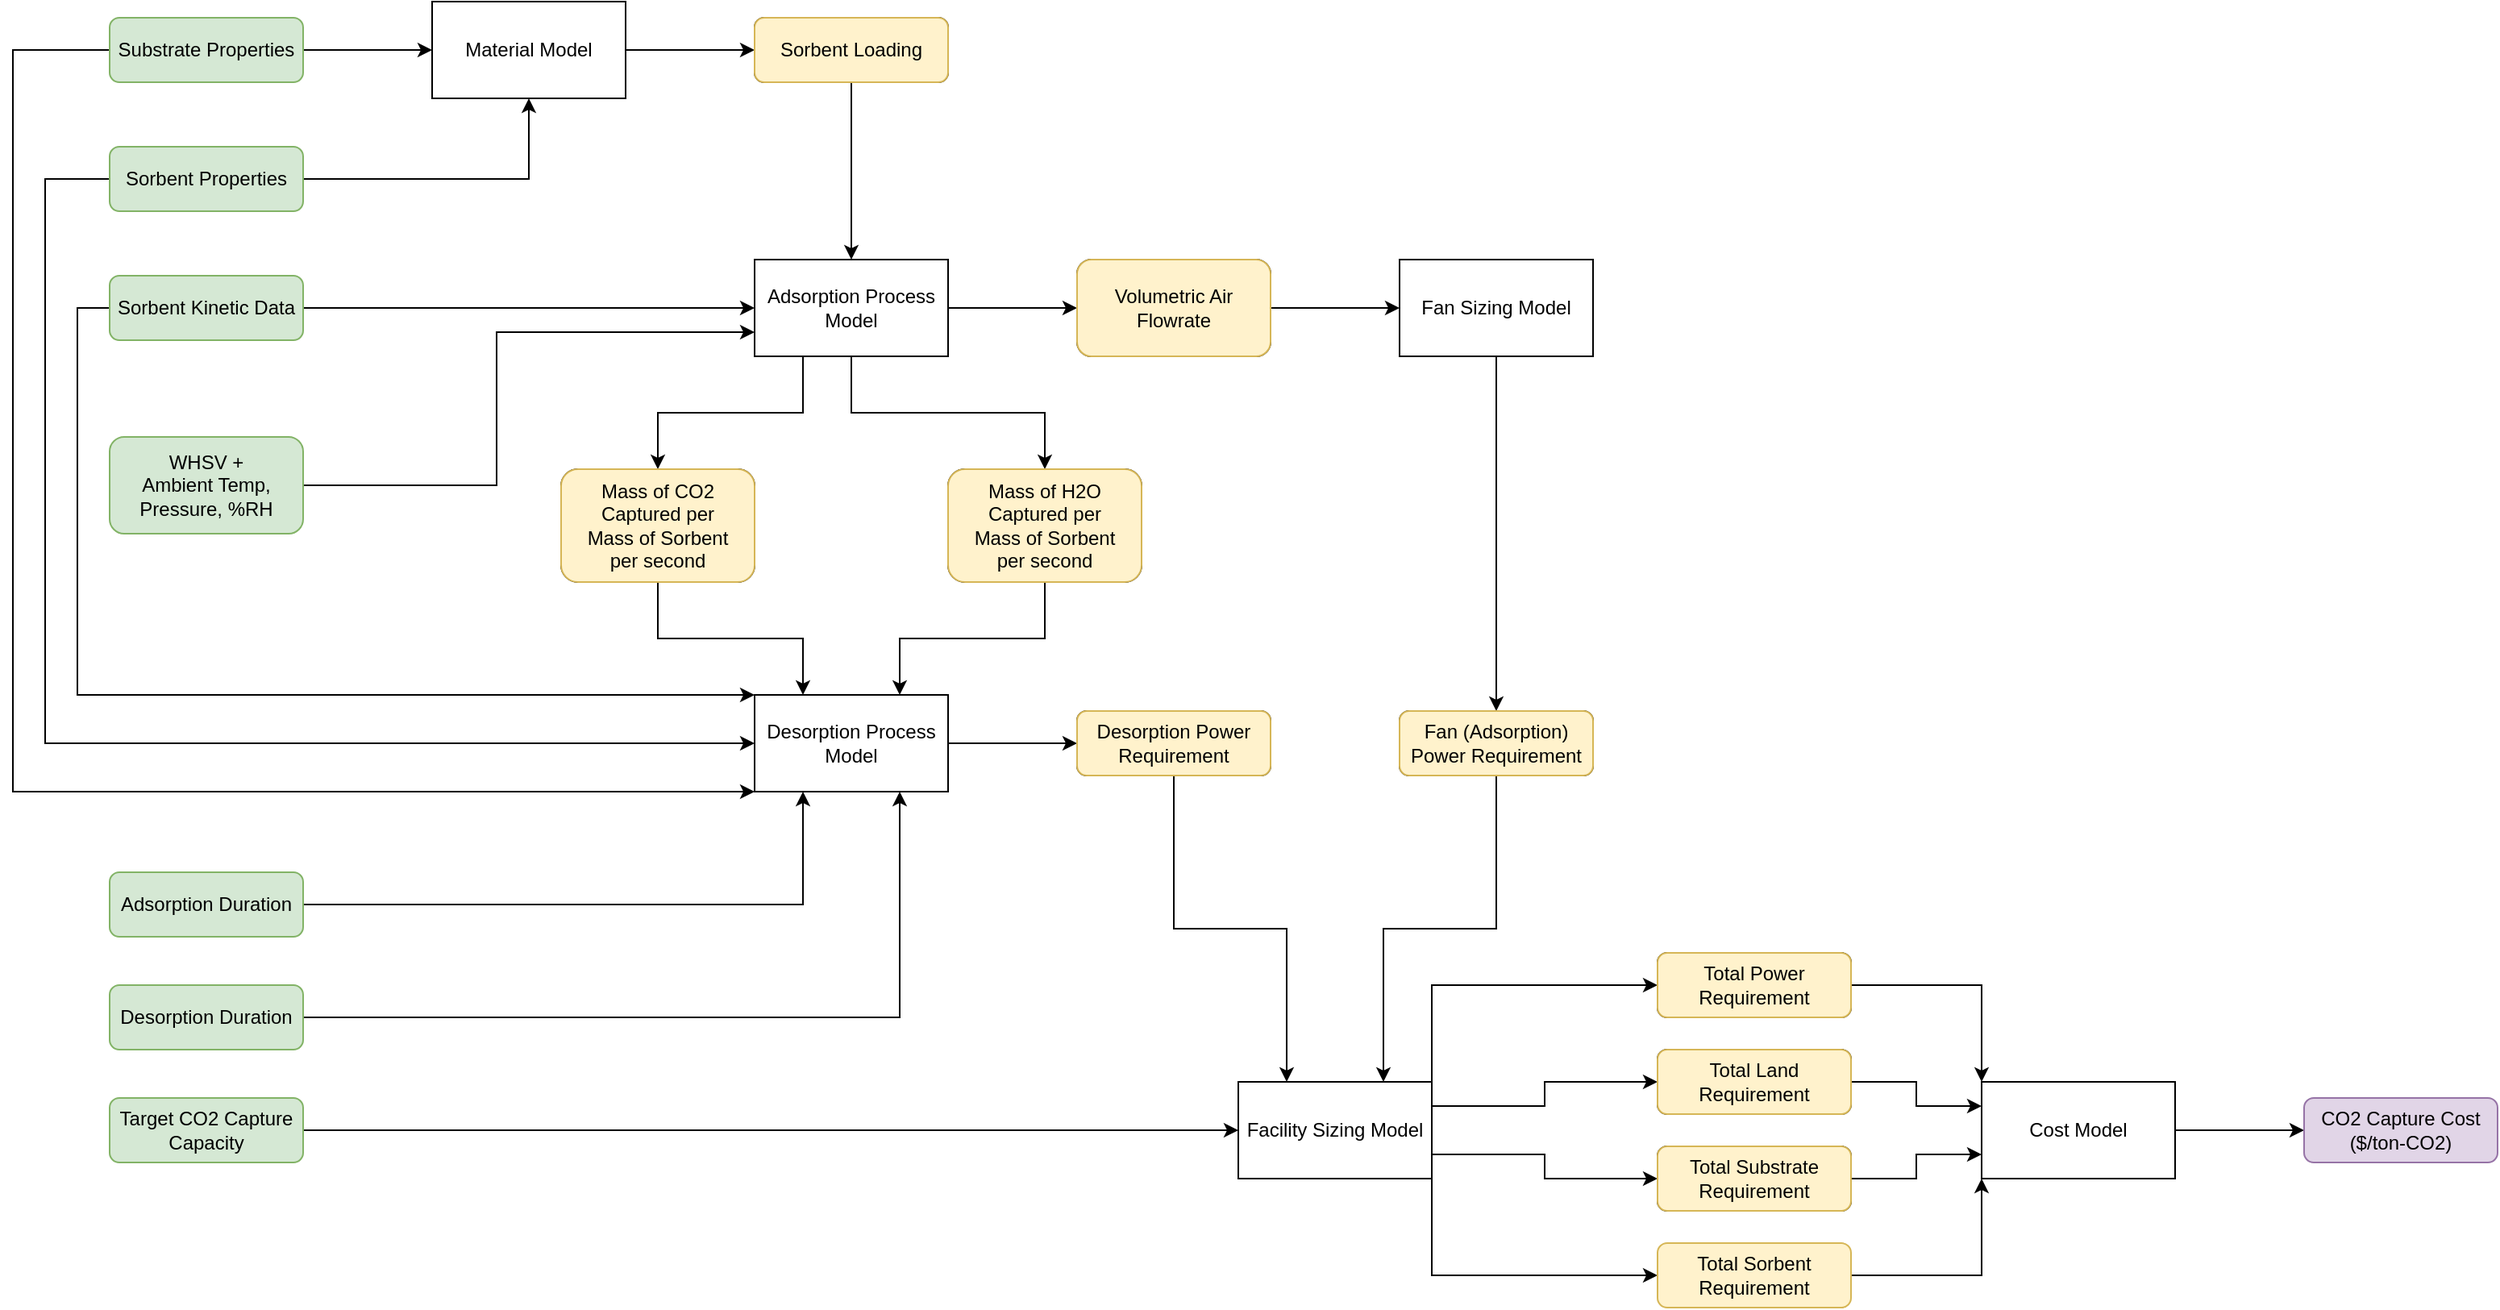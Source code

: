 <mxfile version="21.5.0" type="device">
  <diagram id="C5RBs43oDa-KdzZeNtuy" name="Page-1">
    <mxGraphModel dx="2049" dy="1161" grid="1" gridSize="10" guides="1" tooltips="1" connect="1" arrows="1" fold="1" page="1" pageScale="1" pageWidth="827" pageHeight="1169" math="0" shadow="0">
      <root>
        <mxCell id="WIyWlLk6GJQsqaUBKTNV-0" />
        <mxCell id="WIyWlLk6GJQsqaUBKTNV-1" parent="WIyWlLk6GJQsqaUBKTNV-0" />
        <mxCell id="j1oIZkLDXcbXCa4PP6Nt-3" style="edgeStyle=orthogonalEdgeStyle;rounded=0;orthogonalLoop=1;jettySize=auto;html=1;entryX=0.5;entryY=1;entryDx=0;entryDy=0;" parent="WIyWlLk6GJQsqaUBKTNV-1" source="WIyWlLk6GJQsqaUBKTNV-3" target="j1oIZkLDXcbXCa4PP6Nt-1" edge="1">
          <mxGeometry relative="1" as="geometry" />
        </mxCell>
        <mxCell id="ixq6upu9iqTh1Wx-Dlpp-12" style="edgeStyle=orthogonalEdgeStyle;rounded=0;orthogonalLoop=1;jettySize=auto;html=1;exitX=0;exitY=0.5;exitDx=0;exitDy=0;entryX=0;entryY=0.5;entryDx=0;entryDy=0;" edge="1" parent="WIyWlLk6GJQsqaUBKTNV-1" source="WIyWlLk6GJQsqaUBKTNV-3" target="ixq6upu9iqTh1Wx-Dlpp-3">
          <mxGeometry relative="1" as="geometry">
            <Array as="points">
              <mxPoint x="40" y="180" />
              <mxPoint x="40" y="530" />
            </Array>
          </mxGeometry>
        </mxCell>
        <mxCell id="WIyWlLk6GJQsqaUBKTNV-3" value="Sorbent Properties" style="rounded=1;whiteSpace=wrap;html=1;fontSize=12;glass=0;strokeWidth=1;shadow=0;fillColor=#d5e8d4;strokeColor=#82b366;" parent="WIyWlLk6GJQsqaUBKTNV-1" vertex="1">
          <mxGeometry x="80" y="160" width="120" height="40" as="geometry" />
        </mxCell>
        <mxCell id="j1oIZkLDXcbXCa4PP6Nt-2" value="" style="edgeStyle=orthogonalEdgeStyle;rounded=0;orthogonalLoop=1;jettySize=auto;html=1;" parent="WIyWlLk6GJQsqaUBKTNV-1" source="j1oIZkLDXcbXCa4PP6Nt-0" target="j1oIZkLDXcbXCa4PP6Nt-1" edge="1">
          <mxGeometry relative="1" as="geometry" />
        </mxCell>
        <mxCell id="ixq6upu9iqTh1Wx-Dlpp-13" style="edgeStyle=orthogonalEdgeStyle;rounded=0;orthogonalLoop=1;jettySize=auto;html=1;exitX=0;exitY=0.5;exitDx=0;exitDy=0;entryX=0;entryY=1;entryDx=0;entryDy=0;" edge="1" parent="WIyWlLk6GJQsqaUBKTNV-1" source="j1oIZkLDXcbXCa4PP6Nt-0" target="ixq6upu9iqTh1Wx-Dlpp-3">
          <mxGeometry relative="1" as="geometry">
            <Array as="points">
              <mxPoint x="20" y="100" />
              <mxPoint x="20" y="560" />
            </Array>
          </mxGeometry>
        </mxCell>
        <mxCell id="j1oIZkLDXcbXCa4PP6Nt-0" value="Substrate Properties" style="rounded=1;whiteSpace=wrap;html=1;fontSize=12;glass=0;strokeWidth=1;shadow=0;fillColor=#d5e8d4;strokeColor=#82b366;" parent="WIyWlLk6GJQsqaUBKTNV-1" vertex="1">
          <mxGeometry x="80" y="80" width="120" height="40" as="geometry" />
        </mxCell>
        <mxCell id="j1oIZkLDXcbXCa4PP6Nt-10" style="edgeStyle=orthogonalEdgeStyle;rounded=0;orthogonalLoop=1;jettySize=auto;html=1;entryX=0;entryY=0.5;entryDx=0;entryDy=0;" parent="WIyWlLk6GJQsqaUBKTNV-1" source="j1oIZkLDXcbXCa4PP6Nt-1" target="j1oIZkLDXcbXCa4PP6Nt-9" edge="1">
          <mxGeometry relative="1" as="geometry" />
        </mxCell>
        <mxCell id="j1oIZkLDXcbXCa4PP6Nt-1" value="Material Model" style="whiteSpace=wrap;html=1;rounded=0;glass=0;strokeWidth=1;shadow=0;" parent="WIyWlLk6GJQsqaUBKTNV-1" vertex="1">
          <mxGeometry x="280" y="70" width="120" height="60" as="geometry" />
        </mxCell>
        <mxCell id="j1oIZkLDXcbXCa4PP6Nt-13" style="edgeStyle=orthogonalEdgeStyle;rounded=0;orthogonalLoop=1;jettySize=auto;html=1;entryX=0;entryY=0.5;entryDx=0;entryDy=0;" parent="WIyWlLk6GJQsqaUBKTNV-1" source="j1oIZkLDXcbXCa4PP6Nt-4" target="j1oIZkLDXcbXCa4PP6Nt-11" edge="1">
          <mxGeometry relative="1" as="geometry" />
        </mxCell>
        <mxCell id="ixq6upu9iqTh1Wx-Dlpp-11" style="edgeStyle=orthogonalEdgeStyle;rounded=0;orthogonalLoop=1;jettySize=auto;html=1;exitX=0;exitY=0.5;exitDx=0;exitDy=0;entryX=0;entryY=0;entryDx=0;entryDy=0;" edge="1" parent="WIyWlLk6GJQsqaUBKTNV-1" source="j1oIZkLDXcbXCa4PP6Nt-4" target="ixq6upu9iqTh1Wx-Dlpp-3">
          <mxGeometry relative="1" as="geometry">
            <Array as="points">
              <mxPoint x="60" y="260" />
              <mxPoint x="60" y="500" />
            </Array>
          </mxGeometry>
        </mxCell>
        <mxCell id="j1oIZkLDXcbXCa4PP6Nt-4" value="Sorbent Kinetic Data" style="rounded=1;whiteSpace=wrap;html=1;fontSize=12;glass=0;strokeWidth=1;shadow=0;fillColor=#d5e8d4;strokeColor=#82b366;" parent="WIyWlLk6GJQsqaUBKTNV-1" vertex="1">
          <mxGeometry x="80" y="240" width="120" height="40" as="geometry" />
        </mxCell>
        <mxCell id="j1oIZkLDXcbXCa4PP6Nt-12" value="" style="edgeStyle=orthogonalEdgeStyle;rounded=0;orthogonalLoop=1;jettySize=auto;html=1;" parent="WIyWlLk6GJQsqaUBKTNV-1" source="j1oIZkLDXcbXCa4PP6Nt-9" target="j1oIZkLDXcbXCa4PP6Nt-11" edge="1">
          <mxGeometry relative="1" as="geometry" />
        </mxCell>
        <mxCell id="j1oIZkLDXcbXCa4PP6Nt-9" value="Sorbent Loading" style="rounded=1;whiteSpace=wrap;html=1;fontSize=12;glass=0;strokeWidth=1;shadow=0;" parent="WIyWlLk6GJQsqaUBKTNV-1" vertex="1">
          <mxGeometry x="480" y="80" width="120" height="40" as="geometry" />
        </mxCell>
        <mxCell id="j1oIZkLDXcbXCa4PP6Nt-22" value="" style="edgeStyle=orthogonalEdgeStyle;rounded=0;orthogonalLoop=1;jettySize=auto;html=1;" parent="WIyWlLk6GJQsqaUBKTNV-1" source="j1oIZkLDXcbXCa4PP6Nt-11" target="j1oIZkLDXcbXCa4PP6Nt-21" edge="1">
          <mxGeometry relative="1" as="geometry" />
        </mxCell>
        <mxCell id="ixq6upu9iqTh1Wx-Dlpp-8" style="edgeStyle=orthogonalEdgeStyle;rounded=0;orthogonalLoop=1;jettySize=auto;html=1;exitX=0.25;exitY=1;exitDx=0;exitDy=0;entryX=0.5;entryY=0;entryDx=0;entryDy=0;" edge="1" parent="WIyWlLk6GJQsqaUBKTNV-1" source="j1oIZkLDXcbXCa4PP6Nt-11" target="j1oIZkLDXcbXCa4PP6Nt-16">
          <mxGeometry relative="1" as="geometry" />
        </mxCell>
        <mxCell id="ixq6upu9iqTh1Wx-Dlpp-9" style="edgeStyle=orthogonalEdgeStyle;rounded=0;orthogonalLoop=1;jettySize=auto;html=1;exitX=0.5;exitY=1;exitDx=0;exitDy=0;entryX=0.5;entryY=0;entryDx=0;entryDy=0;" edge="1" parent="WIyWlLk6GJQsqaUBKTNV-1" source="j1oIZkLDXcbXCa4PP6Nt-11" target="ixq6upu9iqTh1Wx-Dlpp-0">
          <mxGeometry relative="1" as="geometry" />
        </mxCell>
        <mxCell id="j1oIZkLDXcbXCa4PP6Nt-11" value="Adsorption Process Model" style="whiteSpace=wrap;html=1;rounded=0;glass=0;strokeWidth=1;shadow=0;" parent="WIyWlLk6GJQsqaUBKTNV-1" vertex="1">
          <mxGeometry x="480" y="230" width="120" height="60" as="geometry" />
        </mxCell>
        <mxCell id="ixq6upu9iqTh1Wx-Dlpp-6" style="edgeStyle=orthogonalEdgeStyle;rounded=0;orthogonalLoop=1;jettySize=auto;html=1;exitX=0.5;exitY=1;exitDx=0;exitDy=0;entryX=0.25;entryY=0;entryDx=0;entryDy=0;" edge="1" parent="WIyWlLk6GJQsqaUBKTNV-1" source="j1oIZkLDXcbXCa4PP6Nt-16" target="ixq6upu9iqTh1Wx-Dlpp-3">
          <mxGeometry relative="1" as="geometry" />
        </mxCell>
        <mxCell id="j1oIZkLDXcbXCa4PP6Nt-16" value="Mass of CO2 Captured per &lt;br&gt;Mass of Sorbent &lt;br&gt;per second" style="rounded=1;whiteSpace=wrap;html=1;fontSize=12;glass=0;strokeWidth=1;shadow=0;" parent="WIyWlLk6GJQsqaUBKTNV-1" vertex="1">
          <mxGeometry x="360" y="360" width="120" height="70" as="geometry" />
        </mxCell>
        <mxCell id="j1oIZkLDXcbXCa4PP6Nt-19" style="edgeStyle=orthogonalEdgeStyle;rounded=0;orthogonalLoop=1;jettySize=auto;html=1;entryX=0;entryY=0.75;entryDx=0;entryDy=0;exitX=1;exitY=0.5;exitDx=0;exitDy=0;" parent="WIyWlLk6GJQsqaUBKTNV-1" source="j1oIZkLDXcbXCa4PP6Nt-18" target="j1oIZkLDXcbXCa4PP6Nt-11" edge="1">
          <mxGeometry relative="1" as="geometry">
            <Array as="points">
              <mxPoint x="320" y="370" />
              <mxPoint x="320" y="275" />
            </Array>
          </mxGeometry>
        </mxCell>
        <mxCell id="j1oIZkLDXcbXCa4PP6Nt-18" value="WHSV + &lt;br&gt;Ambient Temp, Pressure, %RH" style="rounded=1;whiteSpace=wrap;html=1;fontSize=12;glass=0;strokeWidth=1;shadow=0;fillColor=#d5e8d4;strokeColor=#82b366;" parent="WIyWlLk6GJQsqaUBKTNV-1" vertex="1">
          <mxGeometry x="80" y="340" width="120" height="60" as="geometry" />
        </mxCell>
        <mxCell id="j1oIZkLDXcbXCa4PP6Nt-24" value="" style="edgeStyle=orthogonalEdgeStyle;rounded=0;orthogonalLoop=1;jettySize=auto;html=1;" parent="WIyWlLk6GJQsqaUBKTNV-1" source="j1oIZkLDXcbXCa4PP6Nt-21" target="j1oIZkLDXcbXCa4PP6Nt-23" edge="1">
          <mxGeometry relative="1" as="geometry" />
        </mxCell>
        <mxCell id="j1oIZkLDXcbXCa4PP6Nt-21" value="Volumetric Air Flowrate" style="whiteSpace=wrap;html=1;rounded=1;glass=0;strokeWidth=1;shadow=0;" parent="WIyWlLk6GJQsqaUBKTNV-1" vertex="1">
          <mxGeometry x="680" y="230" width="120" height="60" as="geometry" />
        </mxCell>
        <mxCell id="j1oIZkLDXcbXCa4PP6Nt-26" value="" style="edgeStyle=orthogonalEdgeStyle;rounded=0;orthogonalLoop=1;jettySize=auto;html=1;" parent="WIyWlLk6GJQsqaUBKTNV-1" source="j1oIZkLDXcbXCa4PP6Nt-23" target="j1oIZkLDXcbXCa4PP6Nt-25" edge="1">
          <mxGeometry relative="1" as="geometry" />
        </mxCell>
        <mxCell id="j1oIZkLDXcbXCa4PP6Nt-23" value="Fan Sizing Model" style="whiteSpace=wrap;html=1;rounded=0;glass=0;strokeWidth=1;shadow=0;" parent="WIyWlLk6GJQsqaUBKTNV-1" vertex="1">
          <mxGeometry x="880" y="230" width="120" height="60" as="geometry" />
        </mxCell>
        <mxCell id="ixq6upu9iqTh1Wx-Dlpp-21" style="edgeStyle=orthogonalEdgeStyle;rounded=0;orthogonalLoop=1;jettySize=auto;html=1;entryX=0.75;entryY=0;entryDx=0;entryDy=0;" edge="1" parent="WIyWlLk6GJQsqaUBKTNV-1" source="j1oIZkLDXcbXCa4PP6Nt-25" target="ixq6upu9iqTh1Wx-Dlpp-18">
          <mxGeometry relative="1" as="geometry" />
        </mxCell>
        <mxCell id="j1oIZkLDXcbXCa4PP6Nt-25" value="Fan (Adsorption) Power Requirement" style="whiteSpace=wrap;html=1;rounded=1;glass=0;strokeWidth=1;shadow=0;" parent="WIyWlLk6GJQsqaUBKTNV-1" vertex="1">
          <mxGeometry x="880" y="510" width="120" height="40" as="geometry" />
        </mxCell>
        <mxCell id="ixq6upu9iqTh1Wx-Dlpp-7" style="edgeStyle=orthogonalEdgeStyle;rounded=0;orthogonalLoop=1;jettySize=auto;html=1;entryX=0.75;entryY=0;entryDx=0;entryDy=0;" edge="1" parent="WIyWlLk6GJQsqaUBKTNV-1" source="ixq6upu9iqTh1Wx-Dlpp-0" target="ixq6upu9iqTh1Wx-Dlpp-3">
          <mxGeometry relative="1" as="geometry" />
        </mxCell>
        <mxCell id="ixq6upu9iqTh1Wx-Dlpp-0" value="Mass of H2O Captured per &lt;br&gt;Mass of Sorbent &lt;br&gt;per second" style="rounded=1;whiteSpace=wrap;html=1;fontSize=12;glass=0;strokeWidth=1;shadow=0;" vertex="1" parent="WIyWlLk6GJQsqaUBKTNV-1">
          <mxGeometry x="600" y="360" width="120" height="70" as="geometry" />
        </mxCell>
        <mxCell id="ixq6upu9iqTh1Wx-Dlpp-4" style="edgeStyle=orthogonalEdgeStyle;rounded=0;orthogonalLoop=1;jettySize=auto;html=1;entryX=0.75;entryY=1;entryDx=0;entryDy=0;exitX=1;exitY=0.5;exitDx=0;exitDy=0;" edge="1" parent="WIyWlLk6GJQsqaUBKTNV-1" source="ixq6upu9iqTh1Wx-Dlpp-2" target="ixq6upu9iqTh1Wx-Dlpp-3">
          <mxGeometry relative="1" as="geometry">
            <Array as="points">
              <mxPoint x="570" y="700" />
            </Array>
          </mxGeometry>
        </mxCell>
        <mxCell id="ixq6upu9iqTh1Wx-Dlpp-2" value="Desorption Duration" style="rounded=1;whiteSpace=wrap;html=1;fontSize=12;glass=0;strokeWidth=1;shadow=0;fillColor=#d5e8d4;strokeColor=#82b366;" vertex="1" parent="WIyWlLk6GJQsqaUBKTNV-1">
          <mxGeometry x="80" y="680" width="120" height="40" as="geometry" />
        </mxCell>
        <mxCell id="ixq6upu9iqTh1Wx-Dlpp-16" value="" style="edgeStyle=orthogonalEdgeStyle;rounded=0;orthogonalLoop=1;jettySize=auto;html=1;" edge="1" parent="WIyWlLk6GJQsqaUBKTNV-1" source="ixq6upu9iqTh1Wx-Dlpp-3" target="ixq6upu9iqTh1Wx-Dlpp-15">
          <mxGeometry relative="1" as="geometry" />
        </mxCell>
        <mxCell id="ixq6upu9iqTh1Wx-Dlpp-3" value="Desorption Process Model" style="whiteSpace=wrap;html=1;rounded=0;glass=0;strokeWidth=1;shadow=0;" vertex="1" parent="WIyWlLk6GJQsqaUBKTNV-1">
          <mxGeometry x="480" y="500" width="120" height="60" as="geometry" />
        </mxCell>
        <mxCell id="ixq6upu9iqTh1Wx-Dlpp-20" style="edgeStyle=orthogonalEdgeStyle;rounded=0;orthogonalLoop=1;jettySize=auto;html=1;exitX=0.5;exitY=1;exitDx=0;exitDy=0;entryX=0.25;entryY=0;entryDx=0;entryDy=0;" edge="1" parent="WIyWlLk6GJQsqaUBKTNV-1" source="ixq6upu9iqTh1Wx-Dlpp-15" target="ixq6upu9iqTh1Wx-Dlpp-18">
          <mxGeometry relative="1" as="geometry" />
        </mxCell>
        <mxCell id="ixq6upu9iqTh1Wx-Dlpp-15" value="Desorption Power Requirement" style="whiteSpace=wrap;html=1;rounded=1;glass=0;strokeWidth=1;shadow=0;" vertex="1" parent="WIyWlLk6GJQsqaUBKTNV-1">
          <mxGeometry x="680" y="510" width="120" height="40" as="geometry" />
        </mxCell>
        <mxCell id="ixq6upu9iqTh1Wx-Dlpp-19" style="edgeStyle=orthogonalEdgeStyle;rounded=0;orthogonalLoop=1;jettySize=auto;html=1;exitX=1;exitY=0.5;exitDx=0;exitDy=0;entryX=0;entryY=0.5;entryDx=0;entryDy=0;" edge="1" parent="WIyWlLk6GJQsqaUBKTNV-1" source="ixq6upu9iqTh1Wx-Dlpp-17" target="ixq6upu9iqTh1Wx-Dlpp-18">
          <mxGeometry relative="1" as="geometry" />
        </mxCell>
        <mxCell id="ixq6upu9iqTh1Wx-Dlpp-17" value="Target CO2 Capture Capacity" style="rounded=1;whiteSpace=wrap;html=1;fontSize=12;glass=0;strokeWidth=1;shadow=0;fillColor=#d5e8d4;strokeColor=#82b366;" vertex="1" parent="WIyWlLk6GJQsqaUBKTNV-1">
          <mxGeometry x="80" y="750" width="120" height="40" as="geometry" />
        </mxCell>
        <mxCell id="ixq6upu9iqTh1Wx-Dlpp-28" style="edgeStyle=orthogonalEdgeStyle;rounded=0;orthogonalLoop=1;jettySize=auto;html=1;exitX=1;exitY=0;exitDx=0;exitDy=0;entryX=0;entryY=0.5;entryDx=0;entryDy=0;" edge="1" parent="WIyWlLk6GJQsqaUBKTNV-1" source="ixq6upu9iqTh1Wx-Dlpp-18" target="ixq6upu9iqTh1Wx-Dlpp-24">
          <mxGeometry relative="1" as="geometry" />
        </mxCell>
        <mxCell id="ixq6upu9iqTh1Wx-Dlpp-29" style="edgeStyle=orthogonalEdgeStyle;rounded=0;orthogonalLoop=1;jettySize=auto;html=1;exitX=1;exitY=0.25;exitDx=0;exitDy=0;entryX=0;entryY=0.5;entryDx=0;entryDy=0;" edge="1" parent="WIyWlLk6GJQsqaUBKTNV-1" source="ixq6upu9iqTh1Wx-Dlpp-18" target="ixq6upu9iqTh1Wx-Dlpp-22">
          <mxGeometry relative="1" as="geometry" />
        </mxCell>
        <mxCell id="ixq6upu9iqTh1Wx-Dlpp-30" style="edgeStyle=orthogonalEdgeStyle;rounded=0;orthogonalLoop=1;jettySize=auto;html=1;exitX=1;exitY=0.75;exitDx=0;exitDy=0;entryX=0;entryY=0.5;entryDx=0;entryDy=0;" edge="1" parent="WIyWlLk6GJQsqaUBKTNV-1" source="ixq6upu9iqTh1Wx-Dlpp-18" target="ixq6upu9iqTh1Wx-Dlpp-26">
          <mxGeometry relative="1" as="geometry" />
        </mxCell>
        <mxCell id="ixq6upu9iqTh1Wx-Dlpp-31" style="edgeStyle=orthogonalEdgeStyle;rounded=0;orthogonalLoop=1;jettySize=auto;html=1;exitX=1;exitY=1;exitDx=0;exitDy=0;entryX=0;entryY=0.5;entryDx=0;entryDy=0;" edge="1" parent="WIyWlLk6GJQsqaUBKTNV-1" source="ixq6upu9iqTh1Wx-Dlpp-18" target="ixq6upu9iqTh1Wx-Dlpp-27">
          <mxGeometry relative="1" as="geometry" />
        </mxCell>
        <mxCell id="ixq6upu9iqTh1Wx-Dlpp-18" value="Facility Sizing Model" style="whiteSpace=wrap;html=1;rounded=0;glass=0;strokeWidth=1;shadow=0;" vertex="1" parent="WIyWlLk6GJQsqaUBKTNV-1">
          <mxGeometry x="780" y="740" width="120" height="60" as="geometry" />
        </mxCell>
        <mxCell id="ixq6upu9iqTh1Wx-Dlpp-33" style="edgeStyle=orthogonalEdgeStyle;rounded=0;orthogonalLoop=1;jettySize=auto;html=1;exitX=1;exitY=0.5;exitDx=0;exitDy=0;entryX=0;entryY=0.25;entryDx=0;entryDy=0;" edge="1" parent="WIyWlLk6GJQsqaUBKTNV-1" source="ixq6upu9iqTh1Wx-Dlpp-22" target="ixq6upu9iqTh1Wx-Dlpp-25">
          <mxGeometry relative="1" as="geometry" />
        </mxCell>
        <mxCell id="ixq6upu9iqTh1Wx-Dlpp-22" value="Total Land Requirement" style="whiteSpace=wrap;html=1;rounded=1;glass=0;strokeWidth=1;shadow=0;" vertex="1" parent="WIyWlLk6GJQsqaUBKTNV-1">
          <mxGeometry x="1040" y="720" width="120" height="40" as="geometry" />
        </mxCell>
        <mxCell id="ixq6upu9iqTh1Wx-Dlpp-32" style="edgeStyle=orthogonalEdgeStyle;rounded=0;orthogonalLoop=1;jettySize=auto;html=1;exitX=1;exitY=0.5;exitDx=0;exitDy=0;entryX=0;entryY=0;entryDx=0;entryDy=0;" edge="1" parent="WIyWlLk6GJQsqaUBKTNV-1" source="ixq6upu9iqTh1Wx-Dlpp-24" target="ixq6upu9iqTh1Wx-Dlpp-25">
          <mxGeometry relative="1" as="geometry" />
        </mxCell>
        <mxCell id="ixq6upu9iqTh1Wx-Dlpp-24" value="Total Power Requirement" style="whiteSpace=wrap;html=1;rounded=1;glass=0;strokeWidth=1;shadow=0;" vertex="1" parent="WIyWlLk6GJQsqaUBKTNV-1">
          <mxGeometry x="1040" y="660" width="120" height="40" as="geometry" />
        </mxCell>
        <mxCell id="ixq6upu9iqTh1Wx-Dlpp-38" value="" style="edgeStyle=orthogonalEdgeStyle;rounded=0;orthogonalLoop=1;jettySize=auto;html=1;" edge="1" parent="WIyWlLk6GJQsqaUBKTNV-1" source="ixq6upu9iqTh1Wx-Dlpp-25" target="ixq6upu9iqTh1Wx-Dlpp-37">
          <mxGeometry relative="1" as="geometry" />
        </mxCell>
        <mxCell id="ixq6upu9iqTh1Wx-Dlpp-25" value="Cost Model" style="whiteSpace=wrap;html=1;rounded=0;glass=0;strokeWidth=1;shadow=0;" vertex="1" parent="WIyWlLk6GJQsqaUBKTNV-1">
          <mxGeometry x="1241" y="740" width="120" height="60" as="geometry" />
        </mxCell>
        <mxCell id="ixq6upu9iqTh1Wx-Dlpp-34" style="edgeStyle=orthogonalEdgeStyle;rounded=0;orthogonalLoop=1;jettySize=auto;html=1;exitX=1;exitY=0.5;exitDx=0;exitDy=0;entryX=0;entryY=0.75;entryDx=0;entryDy=0;" edge="1" parent="WIyWlLk6GJQsqaUBKTNV-1" source="ixq6upu9iqTh1Wx-Dlpp-26" target="ixq6upu9iqTh1Wx-Dlpp-25">
          <mxGeometry relative="1" as="geometry" />
        </mxCell>
        <mxCell id="ixq6upu9iqTh1Wx-Dlpp-26" value="Total Substrate Requirement" style="whiteSpace=wrap;html=1;rounded=1;glass=0;strokeWidth=1;shadow=0;" vertex="1" parent="WIyWlLk6GJQsqaUBKTNV-1">
          <mxGeometry x="1040" y="780" width="120" height="40" as="geometry" />
        </mxCell>
        <mxCell id="ixq6upu9iqTh1Wx-Dlpp-35" style="edgeStyle=orthogonalEdgeStyle;rounded=0;orthogonalLoop=1;jettySize=auto;html=1;exitX=1;exitY=0.5;exitDx=0;exitDy=0;entryX=0;entryY=1;entryDx=0;entryDy=0;" edge="1" parent="WIyWlLk6GJQsqaUBKTNV-1" source="ixq6upu9iqTh1Wx-Dlpp-27" target="ixq6upu9iqTh1Wx-Dlpp-25">
          <mxGeometry relative="1" as="geometry" />
        </mxCell>
        <mxCell id="ixq6upu9iqTh1Wx-Dlpp-27" value="Total Sorbent Requirement" style="whiteSpace=wrap;html=1;rounded=1;glass=0;strokeWidth=1;shadow=0;fillColor=#fff2cc;strokeColor=#d6b656;" vertex="1" parent="WIyWlLk6GJQsqaUBKTNV-1">
          <mxGeometry x="1040" y="840" width="120" height="40" as="geometry" />
        </mxCell>
        <mxCell id="ixq6upu9iqTh1Wx-Dlpp-37" value="CO2 Capture Cost ($/ton-CO2)" style="whiteSpace=wrap;html=1;rounded=1;glass=0;strokeWidth=1;shadow=0;fillColor=#e1d5e7;strokeColor=#9673a6;" vertex="1" parent="WIyWlLk6GJQsqaUBKTNV-1">
          <mxGeometry x="1441" y="750" width="120" height="40" as="geometry" />
        </mxCell>
        <mxCell id="ixq6upu9iqTh1Wx-Dlpp-39" value="Sorbent Loading" style="rounded=1;whiteSpace=wrap;html=1;fontSize=12;glass=0;strokeWidth=1;shadow=0;fillColor=#fff2cc;strokeColor=#d6b656;" vertex="1" parent="WIyWlLk6GJQsqaUBKTNV-1">
          <mxGeometry x="480" y="80" width="120" height="40" as="geometry" />
        </mxCell>
        <mxCell id="ixq6upu9iqTh1Wx-Dlpp-40" value="Volumetric Air Flowrate" style="whiteSpace=wrap;html=1;rounded=1;glass=0;strokeWidth=1;shadow=0;fillColor=#fff2cc;strokeColor=#d6b656;" vertex="1" parent="WIyWlLk6GJQsqaUBKTNV-1">
          <mxGeometry x="680" y="230" width="120" height="60" as="geometry" />
        </mxCell>
        <mxCell id="ixq6upu9iqTh1Wx-Dlpp-41" value="Mass of H2O Captured per &lt;br&gt;Mass of Sorbent &lt;br&gt;per second" style="rounded=1;whiteSpace=wrap;html=1;fontSize=12;glass=0;strokeWidth=1;shadow=0;fillColor=#fff2cc;strokeColor=#d6b656;" vertex="1" parent="WIyWlLk6GJQsqaUBKTNV-1">
          <mxGeometry x="600" y="360" width="120" height="70" as="geometry" />
        </mxCell>
        <mxCell id="ixq6upu9iqTh1Wx-Dlpp-42" value="Mass of CO2 Captured per &lt;br&gt;Mass of Sorbent &lt;br&gt;per second" style="rounded=1;whiteSpace=wrap;html=1;fontSize=12;glass=0;strokeWidth=1;shadow=0;fillColor=#fff2cc;strokeColor=#d6b656;" vertex="1" parent="WIyWlLk6GJQsqaUBKTNV-1">
          <mxGeometry x="360" y="360" width="120" height="70" as="geometry" />
        </mxCell>
        <mxCell id="ixq6upu9iqTh1Wx-Dlpp-43" value="Desorption Power Requirement" style="whiteSpace=wrap;html=1;rounded=1;glass=0;strokeWidth=1;shadow=0;fillColor=#fff2cc;strokeColor=#d6b656;" vertex="1" parent="WIyWlLk6GJQsqaUBKTNV-1">
          <mxGeometry x="680" y="510" width="120" height="40" as="geometry" />
        </mxCell>
        <mxCell id="ixq6upu9iqTh1Wx-Dlpp-44" value="Fan (Adsorption) Power Requirement" style="whiteSpace=wrap;html=1;rounded=1;glass=0;strokeWidth=1;shadow=0;fillColor=#fff2cc;strokeColor=#d6b656;" vertex="1" parent="WIyWlLk6GJQsqaUBKTNV-1">
          <mxGeometry x="880" y="510" width="120" height="40" as="geometry" />
        </mxCell>
        <mxCell id="ixq6upu9iqTh1Wx-Dlpp-45" value="Total Power Requirement" style="whiteSpace=wrap;html=1;rounded=1;glass=0;strokeWidth=1;shadow=0;fillColor=#fff2cc;strokeColor=#d6b656;" vertex="1" parent="WIyWlLk6GJQsqaUBKTNV-1">
          <mxGeometry x="1040" y="660" width="120" height="40" as="geometry" />
        </mxCell>
        <mxCell id="ixq6upu9iqTh1Wx-Dlpp-46" value="Total Land Requirement" style="whiteSpace=wrap;html=1;rounded=1;glass=0;strokeWidth=1;shadow=0;fillColor=#fff2cc;strokeColor=#d6b656;" vertex="1" parent="WIyWlLk6GJQsqaUBKTNV-1">
          <mxGeometry x="1040" y="720" width="120" height="40" as="geometry" />
        </mxCell>
        <mxCell id="ixq6upu9iqTh1Wx-Dlpp-47" value="Total Substrate Requirement" style="whiteSpace=wrap;html=1;rounded=1;glass=0;strokeWidth=1;shadow=0;fillColor=#fff2cc;strokeColor=#d6b656;" vertex="1" parent="WIyWlLk6GJQsqaUBKTNV-1">
          <mxGeometry x="1040" y="780" width="120" height="40" as="geometry" />
        </mxCell>
        <mxCell id="ixq6upu9iqTh1Wx-Dlpp-49" style="edgeStyle=orthogonalEdgeStyle;rounded=0;orthogonalLoop=1;jettySize=auto;html=1;exitX=1;exitY=0.5;exitDx=0;exitDy=0;entryX=0.25;entryY=1;entryDx=0;entryDy=0;" edge="1" parent="WIyWlLk6GJQsqaUBKTNV-1" source="ixq6upu9iqTh1Wx-Dlpp-48" target="ixq6upu9iqTh1Wx-Dlpp-3">
          <mxGeometry relative="1" as="geometry" />
        </mxCell>
        <mxCell id="ixq6upu9iqTh1Wx-Dlpp-48" value="Adsorption Duration" style="rounded=1;whiteSpace=wrap;html=1;fontSize=12;glass=0;strokeWidth=1;shadow=0;fillColor=#d5e8d4;strokeColor=#82b366;" vertex="1" parent="WIyWlLk6GJQsqaUBKTNV-1">
          <mxGeometry x="80" y="610" width="120" height="40" as="geometry" />
        </mxCell>
      </root>
    </mxGraphModel>
  </diagram>
</mxfile>
